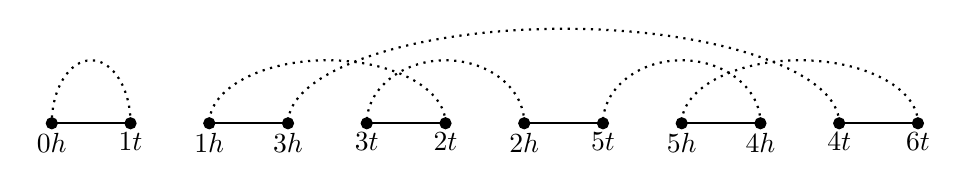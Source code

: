 \begin{tikzpicture}
  \filldraw (0, 0) circle (2pt) node[align=center, below] {$0h$};
  \filldraw (1, 0) circle (2pt) node[align=center, below] {$1t$};
  \filldraw (2, 0) circle (2pt) node[align=center, below] {$1h$};
  \filldraw (3, 0) circle (2pt) node[align=center, below] {$3h$};
  \filldraw (4, 0) circle (2pt) node[align=center, below] {$3t$};
  \filldraw (5, 0) circle (2pt) node[align=center, below] {$2t$};
  \filldraw (6, 0) circle (2pt) node[align=center, below] {$2h$};
  \filldraw (7, 0) circle (2pt) node[align=center, below] {$5t$};
  \filldraw (8, 0) circle (2pt) node[align=center, below] {$5h$};
  \filldraw (9, 0) circle (2pt) node[align=center, below] {$4h$};
  \filldraw (10, 0) circle (2pt) node[align=center, below] {$4t$};
  \filldraw (11, 0) circle (2pt) node[align=center, below] {$6t$};
  \draw [thick] (0, 0) -- (1, 0);
  \draw [thick] (2, 0) -- (3, 0);
  \draw [thick] (4, 0) -- (5, 0);
  \draw [thick] (6, 0) -- (7, 0);
  \draw [thick] (8, 0) -- (9, 0);
  \draw [thick] (10, 0) -- (11, 0);
  \draw [thick, dotted] (1, 0) arc (0:180:0.5 and 0.8);
  \draw [thick, dotted] (5, 0) arc (0:180:1.5 and 0.8);
  \draw [thick, dotted] (6, 0) arc (0:180:1.0 and 0.8);
  \draw [thick, dotted] (10, 0) arc (0:180:3.5 and 1.2);
  \draw [thick, dotted] (9, 0) arc (0:180:1.0 and 0.8);
  \draw [thick, dotted] (11, 0) arc (0:180:1.5 and 0.8);
 \draw (2.5, 4pt) -- (2.5, 4pt);
 \draw (6.5, 4pt) -- (6.5, 4pt);
\end{tikzpicture}

